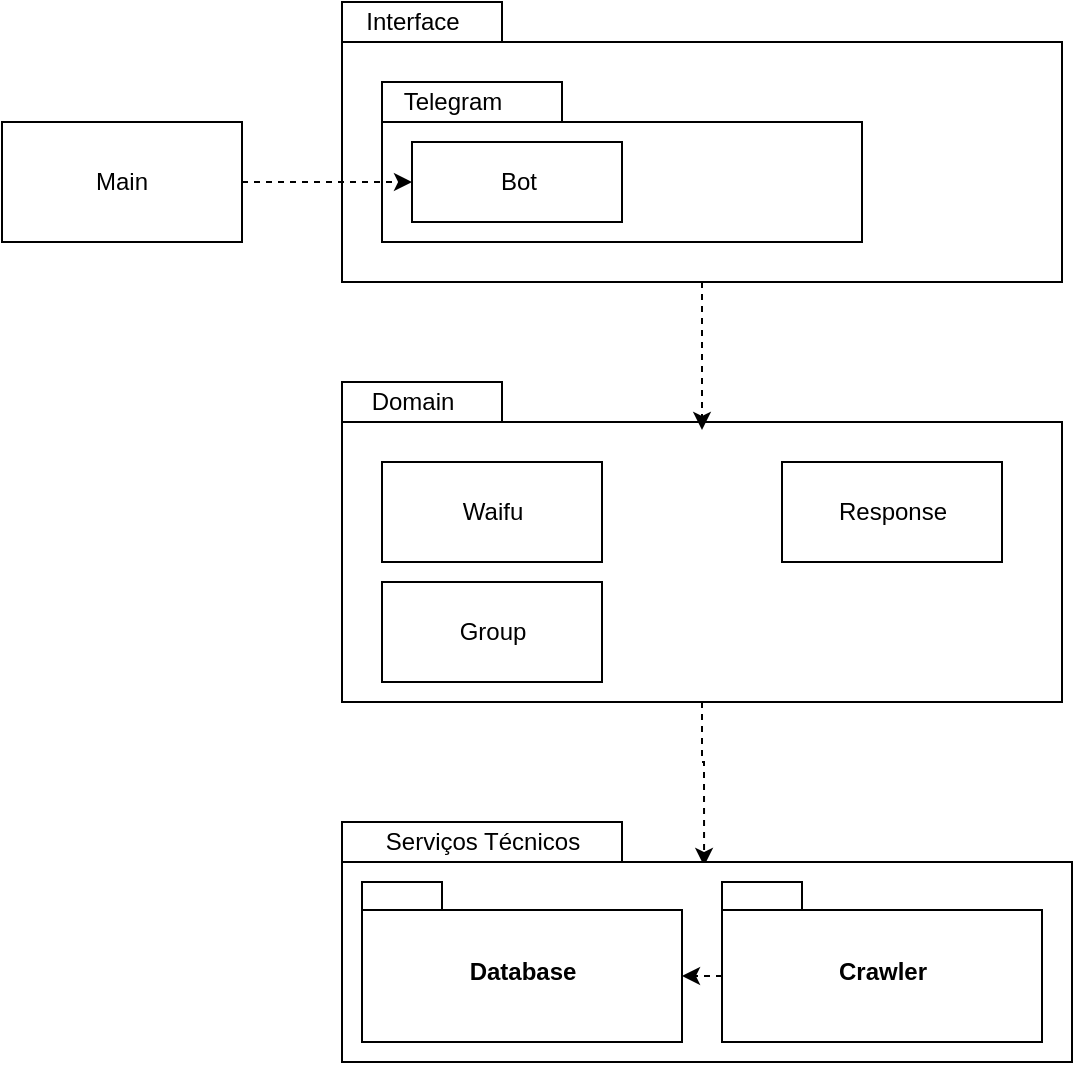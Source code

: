 <mxfile version="14.4.8" type="device"><diagram id="nay2MFDm3bqQ6VhfgWKt" name="Page-1"><mxGraphModel dx="696" dy="403" grid="1" gridSize="10" guides="1" tooltips="1" connect="1" arrows="1" fold="1" page="1" pageScale="1" pageWidth="850" pageHeight="1100" math="0" shadow="0"><root><mxCell id="0"/><mxCell id="1" parent="0"/><mxCell id="Ok1Ula2DdnStbzJZiGph-15" style="edgeStyle=orthogonalEdgeStyle;rounded=0;orthogonalLoop=1;jettySize=auto;html=1;exitX=0.5;exitY=1;exitDx=0;exitDy=0;exitPerimeter=0;entryX=0.496;entryY=0.183;entryDx=0;entryDy=0;entryPerimeter=0;dashed=1;" edge="1" parent="1" source="foKQI2cWWtxn4h15qa8U-2" target="Ok1Ula2DdnStbzJZiGph-1"><mxGeometry relative="1" as="geometry"/></mxCell><mxCell id="foKQI2cWWtxn4h15qa8U-2" value="" style="shape=folder;fontStyle=1;spacingTop=10;tabWidth=80;tabHeight=20;tabPosition=left;html=1;" parent="1" vertex="1"><mxGeometry x="200" y="270" width="360" height="160" as="geometry"/></mxCell><mxCell id="Ok1Ula2DdnStbzJZiGph-1" value="" style="shape=folder;fontStyle=1;spacingTop=10;tabWidth=140;tabHeight=20;tabPosition=left;html=1;" vertex="1" parent="1"><mxGeometry x="200" y="490" width="365" height="120" as="geometry"/></mxCell><mxCell id="Ok1Ula2DdnStbzJZiGph-2" value="Database" style="shape=folder;fontStyle=1;spacingTop=10;tabWidth=40;tabHeight=14;tabPosition=left;html=1;" vertex="1" parent="1"><mxGeometry x="210" y="520" width="160" height="80" as="geometry"/></mxCell><mxCell id="Ok1Ula2DdnStbzJZiGph-16" style="edgeStyle=orthogonalEdgeStyle;rounded=0;orthogonalLoop=1;jettySize=auto;html=1;exitX=0;exitY=0;exitDx=0;exitDy=47;exitPerimeter=0;entryX=0;entryY=0;entryDx=160;entryDy=47;entryPerimeter=0;dashed=1;" edge="1" parent="1" source="Ok1Ula2DdnStbzJZiGph-3" target="Ok1Ula2DdnStbzJZiGph-2"><mxGeometry relative="1" as="geometry"/></mxCell><mxCell id="Ok1Ula2DdnStbzJZiGph-3" value="Crawler" style="shape=folder;fontStyle=1;spacingTop=10;tabWidth=40;tabHeight=14;tabPosition=left;html=1;" vertex="1" parent="1"><mxGeometry x="390" y="520" width="160" height="80" as="geometry"/></mxCell><mxCell id="Ok1Ula2DdnStbzJZiGph-14" style="edgeStyle=orthogonalEdgeStyle;rounded=0;orthogonalLoop=1;jettySize=auto;html=1;exitX=0.5;exitY=1;exitDx=0;exitDy=0;exitPerimeter=0;entryX=0.5;entryY=0.15;entryDx=0;entryDy=0;entryPerimeter=0;dashed=1;" edge="1" parent="1" source="Ok1Ula2DdnStbzJZiGph-4" target="foKQI2cWWtxn4h15qa8U-2"><mxGeometry relative="1" as="geometry"/></mxCell><mxCell id="Ok1Ula2DdnStbzJZiGph-4" value="" style="shape=folder;fontStyle=1;spacingTop=10;tabWidth=80;tabHeight=20;tabPosition=left;html=1;" vertex="1" parent="1"><mxGeometry x="200" y="80" width="360" height="140" as="geometry"/></mxCell><mxCell id="Ok1Ula2DdnStbzJZiGph-5" value="" style="shape=folder;fontStyle=1;spacingTop=10;tabWidth=90;tabHeight=20;tabPosition=left;html=1;" vertex="1" parent="1"><mxGeometry x="220" y="120" width="240" height="80" as="geometry"/></mxCell><mxCell id="Ok1Ula2DdnStbzJZiGph-6" value="Bot" style="html=1;" vertex="1" parent="1"><mxGeometry x="235" y="150" width="105" height="40" as="geometry"/></mxCell><mxCell id="Ok1Ula2DdnStbzJZiGph-8" value="Telegram" style="text;html=1;align=center;verticalAlign=middle;resizable=0;points=[];autosize=1;" vertex="1" parent="1"><mxGeometry x="220" y="120" width="70" height="20" as="geometry"/></mxCell><mxCell id="Ok1Ula2DdnStbzJZiGph-9" value="Interface" style="text;html=1;align=center;verticalAlign=middle;resizable=0;points=[];autosize=1;" vertex="1" parent="1"><mxGeometry x="200" y="80" width="70" height="20" as="geometry"/></mxCell><mxCell id="Ok1Ula2DdnStbzJZiGph-10" value="Serviços Técnicos" style="text;html=1;align=center;verticalAlign=middle;resizable=0;points=[];autosize=1;" vertex="1" parent="1"><mxGeometry x="210" y="490" width="120" height="20" as="geometry"/></mxCell><mxCell id="Ok1Ula2DdnStbzJZiGph-13" style="edgeStyle=orthogonalEdgeStyle;rounded=0;orthogonalLoop=1;jettySize=auto;html=1;exitX=1;exitY=0.5;exitDx=0;exitDy=0;entryX=0;entryY=0.5;entryDx=0;entryDy=0;dashed=1;" edge="1" parent="1" source="Ok1Ula2DdnStbzJZiGph-12" target="Ok1Ula2DdnStbzJZiGph-6"><mxGeometry relative="1" as="geometry"/></mxCell><mxCell id="Ok1Ula2DdnStbzJZiGph-12" value="Main" style="rounded=0;whiteSpace=wrap;html=1;" vertex="1" parent="1"><mxGeometry x="30" y="140" width="120" height="60" as="geometry"/></mxCell><mxCell id="Ok1Ula2DdnStbzJZiGph-17" value="Domain" style="text;html=1;align=center;verticalAlign=middle;resizable=0;points=[];autosize=1;" vertex="1" parent="1"><mxGeometry x="205" y="270" width="60" height="20" as="geometry"/></mxCell><mxCell id="Ok1Ula2DdnStbzJZiGph-19" value="Waifu" style="html=1;" vertex="1" parent="1"><mxGeometry x="220" y="310" width="110" height="50" as="geometry"/></mxCell><mxCell id="Ok1Ula2DdnStbzJZiGph-20" value="&lt;div&gt;Response&lt;/div&gt;" style="html=1;" vertex="1" parent="1"><mxGeometry x="420" y="310" width="110" height="50" as="geometry"/></mxCell><mxCell id="Ok1Ula2DdnStbzJZiGph-21" value="Group" style="html=1;" vertex="1" parent="1"><mxGeometry x="220" y="370" width="110" height="50" as="geometry"/></mxCell></root></mxGraphModel></diagram></mxfile>